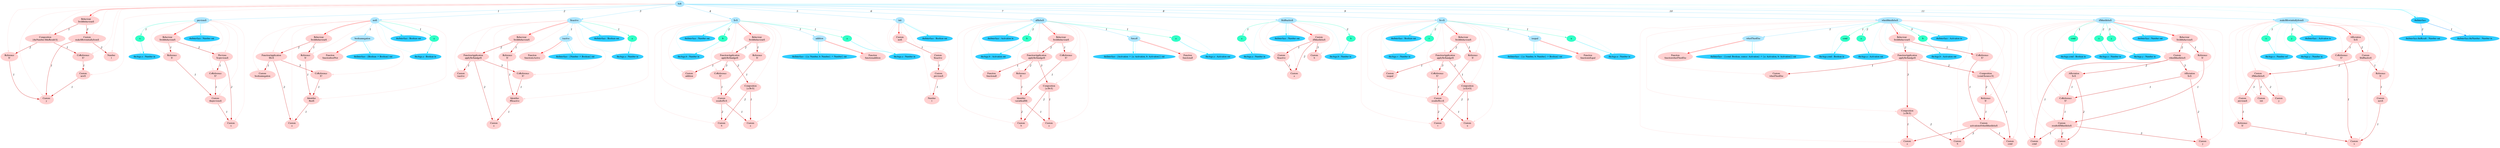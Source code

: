 digraph g{node_8131 [shape="ellipse", style="filled", color="#ffd1d1", fontname="Times", label="Custom
x" ]
node_8136 [shape="ellipse", style="filled", color="#ffd1d1", fontname="Times", label="Custom
theprevious$" ]
node_8141 [shape="ellipse", style="filled", color="#ffd1d1", fontname="Times", label="Reference
$!" ]
node_8145 [shape="ellipse", style="filled", color="#ffd1d1", fontname="Times", label="CoReference
$?" ]
node_8149 [shape="ellipse", style="filled", color="#ffd1d1", fontname="Times", label="Previous
$=previous$" ]
node_8154 [shape="ellipse", style="filled", color="#ffd1d1", fontname="Times", label="Behaviour
$withbehaviour$" ]
node_8159 [shape="ellipse", style="filled", color="#ffd1d1", fontname="Times", label="Function
functionboolNot" ]
node_8162 [shape="ellipse", style="filled", color="#ffd1d1", fontname="Times", label="Custom
a" ]
node_8167 [shape="ellipse", style="filled", color="#ffd1d1", fontname="Times", label="Identifier
#not$" ]
node_8172 [shape="ellipse", style="filled", color="#ffd1d1", fontname="Times", label="Reference
$!" ]
node_8176 [shape="ellipse", style="filled", color="#ffd1d1", fontname="Times", label="Custom
booleannegation" ]
node_8179 [shape="ellipse", style="filled", color="#ffd1d1", fontname="Times", label="CoReference
$?" ]
node_8183 [shape="ellipse", style="filled", color="#ffd1d1", fontname="Times", label="FunctionApplication
$$=$" ]
node_8189 [shape="ellipse", style="filled", color="#ffd1d1", fontname="Times", label="Behaviour
$withbehaviour$" ]
node_8194 [shape="ellipse", style="filled", color="#ffd1d1", fontname="Times", label="Function
functionisActive" ]
node_8197 [shape="ellipse", style="filled", color="#ffd1d1", fontname="Times", label="Custom
a" ]
node_8202 [shape="ellipse", style="filled", color="#ffd1d1", fontname="Times", label="Identifier
#$isactive" ]
node_8207 [shape="ellipse", style="filled", color="#ffd1d1", fontname="Times", label="Reference
$!" ]
node_8211 [shape="ellipse", style="filled", color="#ffd1d1", fontname="Times", label="Custom
isactive" ]
node_8214 [shape="ellipse", style="filled", color="#ffd1d1", fontname="Times", label="CoReference
$?" ]
node_8218 [shape="ellipse", style="filled", color="#ffd1d1", fontname="Times", label="FunctionApplication
apply$to$andget$" ]
node_8224 [shape="ellipse", style="filled", color="#ffd1d1", fontname="Times", label="Behaviour
$withbehaviour$" ]
node_8229 [shape="ellipse", style="filled", color="#ffd1d1", fontname="Times", label="Function
functionaddition" ]
node_8232 [shape="ellipse", style="filled", color="#ffd1d1", fontname="Times", label="Custom
a" ]
node_8237 [shape="ellipse", style="filled", color="#ffd1d1", fontname="Times", label="Custom
b" ]
node_8242 [shape="ellipse", style="filled", color="#ffd1d1", fontname="Times", label="Custom
resultof$+$" ]
node_8248 [shape="ellipse", style="filled", color="#ffd1d1", fontname="Times", label="Reference
$!" ]
node_8252 [shape="ellipse", style="filled", color="#ffd1d1", fontname="Times", label="Custom
addition" ]
node_8255 [shape="ellipse", style="filled", color="#ffd1d1", fontname="Times", label="Composition
{a:$b:$}" ]
node_8260 [shape="ellipse", style="filled", color="#ffd1d1", fontname="Times", label="CoReference
$?" ]
node_8264 [shape="ellipse", style="filled", color="#ffd1d1", fontname="Times", label="FunctionApplication
apply$to$andget$" ]
node_8270 [shape="ellipse", style="filled", color="#ffd1d1", fontname="Times", label="Behaviour
$withbehaviour$" ]
node_8275 [shape="ellipse", style="filled", color="#ffd1d1", fontname="Times", label="Number
1" ]
node_8278 [shape="ellipse", style="filled", color="#ffd1d1", fontname="Times", label="Custom
previous$" ]
node_8282 [shape="ellipse", style="filled", color="#ffd1d1", fontname="Times", label="Custom
$isactive" ]
node_8286 [shape="ellipse", style="filled", color="#ffd1d1", fontname="Times", label="Custom
not$" ]
node_8290 [shape="ellipse", style="filled", color="#ffd1d1", fontname="Times", label="Function
functionall" ]
node_8293 [shape="ellipse", style="filled", color="#ffd1d1", fontname="Times", label="Custom
a" ]
node_8298 [shape="ellipse", style="filled", color="#ffd1d1", fontname="Times", label="Custom
b" ]
node_8303 [shape="ellipse", style="filled", color="#ffd1d1", fontname="Times", label="Identifier
variableall$$" ]
node_8309 [shape="ellipse", style="filled", color="#ffd1d1", fontname="Times", label="CoReference
$?" ]
node_8313 [shape="ellipse", style="filled", color="#ffd1d1", fontname="Times", label="Function
functionall" ]
node_8316 [shape="ellipse", style="filled", color="#ffd1d1", fontname="Times", label="Reference
$!" ]
node_8320 [shape="ellipse", style="filled", color="#ffd1d1", fontname="Times", label="Composition
{a:$b:$}" ]
node_8325 [shape="ellipse", style="filled", color="#ffd1d1", fontname="Times", label="FunctionApplication
apply$to$andget$" ]
node_8331 [shape="ellipse", style="filled", color="#ffd1d1", fontname="Times", label="Behaviour
$withbehaviour$" ]
node_8336 [shape="ellipse", style="filled", color="#ffd1d1", fontname="Times", label="Custom
a" ]
node_8340 [shape="ellipse", style="filled", color="#ffd1d1", fontname="Times", label="Custom
$isactive" ]
node_8344 [shape="ellipse", style="filled", color="#ffd1d1", fontname="Times", label="Custom
b" ]
node_8347 [shape="ellipse", style="filled", color="#ffd1d1", fontname="Times", label="Custom
if$then$else$" ]
node_8353 [shape="ellipse", style="filled", color="#ffd1d1", fontname="Times", label="Function
functionisEqual" ]
node_8356 [shape="ellipse", style="filled", color="#ffd1d1", fontname="Times", label="Custom
u" ]
node_8361 [shape="ellipse", style="filled", color="#ffd1d1", fontname="Times", label="Custom
v" ]
node_8366 [shape="ellipse", style="filled", color="#ffd1d1", fontname="Times", label="Custom
resultof$==$" ]
node_8372 [shape="ellipse", style="filled", color="#ffd1d1", fontname="Times", label="Reference
$!" ]
node_8376 [shape="ellipse", style="filled", color="#ffd1d1", fontname="Times", label="Custom
isequal" ]
node_8379 [shape="ellipse", style="filled", color="#ffd1d1", fontname="Times", label="Composition
{a:$,b:$}" ]
node_8384 [shape="ellipse", style="filled", color="#ffd1d1", fontname="Times", label="CoReference
$?" ]
node_8388 [shape="ellipse", style="filled", color="#ffd1d1", fontname="Times", label="FunctionApplication
apply$to$andget$" ]
node_8394 [shape="ellipse", style="filled", color="#ffd1d1", fontname="Times", label="Behaviour
$withbehaviour$" ]
node_8399 [shape="ellipse", style="filled", color="#ffd1d1", fontname="Times", label="Function
functionwhenThenElse" ]
node_8402 [shape="ellipse", style="filled", color="#ffd1d1", fontname="Times", label="Custom
cond" ]
node_8407 [shape="ellipse", style="filled", color="#ffd1d1", fontname="Times", label="Custom
a" ]
node_8412 [shape="ellipse", style="filled", color="#ffd1d1", fontname="Times", label="Custom
b" ]
node_8417 [shape="ellipse", style="filled", color="#ffd1d1", fontname="Times", label="Custom
activationofwhen$then$else$" ]
node_8424 [shape="ellipse", style="filled", color="#ffd1d1", fontname="Times", label="CoReference
$?" ]
node_8428 [shape="ellipse", style="filled", color="#ffd1d1", fontname="Times", label="Custom
whenThenElse" ]
node_8431 [shape="ellipse", style="filled", color="#ffd1d1", fontname="Times", label="Reference
$!" ]
node_8435 [shape="ellipse", style="filled", color="#ffd1d1", fontname="Times", label="Composition
{cond:$source:$}" ]
node_8440 [shape="ellipse", style="filled", color="#ffd1d1", fontname="Times", label="Composition
{a:$b:$}" ]
node_8445 [shape="ellipse", style="filled", color="#ffd1d1", fontname="Times", label="FunctionApplication
apply$to$andget$" ]
node_8451 [shape="ellipse", style="filled", color="#ffd1d1", fontname="Times", label="Behaviour
$withbehaviour$" ]
node_8456 [shape="ellipse", style="filled", color="#ffd1d1", fontname="Times", label="Custom
cond" ]
node_8462 [shape="ellipse", style="filled", color="#ffd1d1", fontname="Times", label="Custom
x" ]
node_8468 [shape="ellipse", style="filled", color="#ffd1d1", fontname="Times", label="Custom
y" ]
node_8474 [shape="ellipse", style="filled", color="#ffd1d1", fontname="Times", label="Custom
resultofif$then$else$" ]
node_8482 [shape="ellipse", style="filled", color="#ffd1d1", fontname="Times", label="Reference
$!" ]
node_8486 [shape="ellipse", style="filled", color="#ffd1d1", fontname="Times", label="CoReference
$?" ]
node_8491 [shape="ellipse", style="filled", color="#ffd1d1", fontname="Times", label="Affectation
$=$" ]
node_8496 [shape="ellipse", style="filled", color="#ffd1d1", fontname="Times", label="Affectation
$=$" ]
node_8501 [shape="ellipse", style="filled", color="#ffd1d1", fontname="Times", label="Custom
when$then$else$" ]
node_8507 [shape="ellipse", style="filled", color="#ffd1d1", fontname="Times", label="Behaviour
$withbehaviour$" ]
node_8512 [shape="ellipse", style="filled", color="#ffd1d1", fontname="Times", label="Custom
x" ]
node_8517 [shape="ellipse", style="filled", color="#ffd1d1", fontname="Times", label="CoReference
$?" ]
node_8521 [shape="ellipse", style="filled", color="#ffd1d1", fontname="Times", label="Custom
new$" ]
node_8525 [shape="ellipse", style="filled", color="#ffd1d1", fontname="Times", label="Reference
$!" ]
node_8529 [shape="ellipse", style="filled", color="#ffd1d1", fontname="Times", label="Custom
init" ]
node_8532 [shape="ellipse", style="filled", color="#ffd1d1", fontname="Times", label="Custom
y" ]
node_8535 [shape="ellipse", style="filled", color="#ffd1d1", fontname="Times", label="Reference
$!" ]
node_8539 [shape="ellipse", style="filled", color="#ffd1d1", fontname="Times", label="Custom
previous$" ]
node_8543 [shape="ellipse", style="filled", color="#ffd1d1", fontname="Times", label="Custom
if$then$else$" ]
node_8549 [shape="ellipse", style="filled", color="#ffd1d1", fontname="Times", label="Custom
$fallbackto$" ]
node_8554 [shape="ellipse", style="filled", color="#ffd1d1", fontname="Times", label="Affectation
$=$" ]
node_8559 [shape="ellipse", style="filled", color="#ffd1d1", fontname="Times", label="Custom
y" ]
node_8564 [shape="ellipse", style="filled", color="#ffd1d1", fontname="Times", label="Custom
new$" ]
node_8568 [shape="ellipse", style="filled", color="#ffd1d1", fontname="Times", label="CoReference
$?" ]
node_8572 [shape="ellipse", style="filled", color="#ffd1d1", fontname="Times", label="Reference
$!" ]
node_8576 [shape="ellipse", style="filled", color="#ffd1d1", fontname="Times", label="Composition
{theNumber:$theResult:$}" ]
node_8581 [shape="ellipse", style="filled", color="#ffd1d1", fontname="Times", label="Number
1" ]
node_8584 [shape="ellipse", style="filled", color="#ffd1d1", fontname="Times", label="Custom
make$flowinitiallyfrom$" ]
node_8589 [shape="ellipse", style="filled", color="#ffd1d1", fontname="Times", label="Behaviour
$withbehaviour$" ]
node_7494 [shape="ellipse", style="filled", color="#afe7ff", fontname="Times", label="bob" ]
node_7495 [shape="ellipse", style="filled", color="#afe7ff", fontname="Times", label="previous$" ]
node_7531 [shape="ellipse", style="filled", color="#afe7ff", fontname="Times", label="not$" ]
node_7532 [shape="ellipse", style="filled", color="#afe7ff", fontname="Times", label="booleannegation" ]
node_7578 [shape="ellipse", style="filled", color="#afe7ff", fontname="Times", label="$isactive" ]
node_7579 [shape="ellipse", style="filled", color="#afe7ff", fontname="Times", label="isactive" ]
node_7625 [shape="ellipse", style="filled", color="#afe7ff", fontname="Times", label="$+$" ]
node_7626 [shape="ellipse", style="filled", color="#afe7ff", fontname="Times", label="addition" ]
node_7689 [shape="ellipse", style="filled", color="#afe7ff", fontname="Times", label="init" ]
node_7705 [shape="ellipse", style="filled", color="#afe7ff", fontname="Times", label="all$else$" ]
node_7706 [shape="ellipse", style="filled", color="#afe7ff", fontname="Times", label="funcall" ]
node_7769 [shape="ellipse", style="filled", color="#afe7ff", fontname="Times", label="$fallbackto$" ]
node_7798 [shape="ellipse", style="filled", color="#afe7ff", fontname="Times", label="$==$" ]
node_7799 [shape="ellipse", style="filled", color="#afe7ff", fontname="Times", label="isequal" ]
node_7862 [shape="ellipse", style="filled", color="#afe7ff", fontname="Times", label="when$then$else$" ]
node_7863 [shape="ellipse", style="filled", color="#afe7ff", fontname="Times", label="whenThenElse" ]
node_7943 [shape="ellipse", style="filled", color="#afe7ff", fontname="Times", label="if$then$else$" ]
node_8028 [shape="ellipse", style="filled", color="#afe7ff", fontname="Times", label="make$flowinitiallyfrom$" ]
node_7496 [shape="ellipse", style="filled", color="#2fffc7", fontname="Times", label="x" ]
node_7540 [shape="ellipse", style="filled", color="#2fffc7", fontname="Times", label="a" ]
node_7587 [shape="ellipse", style="filled", color="#2fffc7", fontname="Times", label="a" ]
node_7634 [shape="ellipse", style="filled", color="#2fffc7", fontname="Times", label="a" ]
node_7638 [shape="ellipse", style="filled", color="#2fffc7", fontname="Times", label="b" ]
node_7714 [shape="ellipse", style="filled", color="#2fffc7", fontname="Times", label="a" ]
node_7718 [shape="ellipse", style="filled", color="#2fffc7", fontname="Times", label="b" ]
node_7770 [shape="ellipse", style="filled", color="#2fffc7", fontname="Times", label="a" ]
node_7774 [shape="ellipse", style="filled", color="#2fffc7", fontname="Times", label="b" ]
node_7807 [shape="ellipse", style="filled", color="#2fffc7", fontname="Times", label="u" ]
node_7811 [shape="ellipse", style="filled", color="#2fffc7", fontname="Times", label="v" ]
node_7871 [shape="ellipse", style="filled", color="#2fffc7", fontname="Times", label="cond" ]
node_7875 [shape="ellipse", style="filled", color="#2fffc7", fontname="Times", label="a" ]
node_7879 [shape="ellipse", style="filled", color="#2fffc7", fontname="Times", label="b" ]
node_7944 [shape="ellipse", style="filled", color="#2fffc7", fontname="Times", label="cond" ]
node_7948 [shape="ellipse", style="filled", color="#2fffc7", fontname="Times", label="x" ]
node_7952 [shape="ellipse", style="filled", color="#2fffc7", fontname="Times", label="y" ]
node_8029 [shape="ellipse", style="filled", color="#2fffc7", fontname="Times", label="x" ]
node_8033 [shape="ellipse", style="filled", color="#2fffc7", fontname="Times", label="y" ]
node_7497 [shape="ellipse", style="filled", color="#2fcdff", fontname="Times", label="theArgs.x : Number in" ]
node_7501 [shape="ellipse", style="filled", color="#2fcdff", fontname="Times", label="theInterface : Number out" ]
node_7533 [shape="ellipse", style="filled", color="#2fcdff", fontname="Times", label="theInterface : {Boolean -> Boolean} out" ]
node_7541 [shape="ellipse", style="filled", color="#2fcdff", fontname="Times", label="theArgs.a : Boolean in" ]
node_7545 [shape="ellipse", style="filled", color="#2fcdff", fontname="Times", label="theInterface : Boolean out" ]
node_7580 [shape="ellipse", style="filled", color="#2fcdff", fontname="Times", label="theInterface : {Number -> Boolean} out" ]
node_7588 [shape="ellipse", style="filled", color="#2fcdff", fontname="Times", label="theArgs.a : Number in" ]
node_7592 [shape="ellipse", style="filled", color="#2fcdff", fontname="Times", label="theInterface : Boolean out" ]
node_7627 [shape="ellipse", style="filled", color="#2fcdff", fontname="Times", label="theInterface : {{a: Number, b: Number} -> Number} out" ]
node_7635 [shape="ellipse", style="filled", color="#2fcdff", fontname="Times", label="theArgs.a : Number in" ]
node_7639 [shape="ellipse", style="filled", color="#2fcdff", fontname="Times", label="theArgs.b : Number in" ]
node_7644 [shape="ellipse", style="filled", color="#2fcdff", fontname="Times", label="theInterface : Number out" ]
node_7690 [shape="ellipse", style="filled", color="#2fcdff", fontname="Times", label="theInterface : Boolean out" ]
node_7707 [shape="ellipse", style="filled", color="#2fcdff", fontname="Times", label="theInterface : {Activation -> {a: Activation, b: Activation}} out" ]
node_7715 [shape="ellipse", style="filled", color="#2fcdff", fontname="Times", label="theArgs.a : Activation out" ]
node_7719 [shape="ellipse", style="filled", color="#2fcdff", fontname="Times", label="theArgs.b : Activation out" ]
node_7724 [shape="ellipse", style="filled", color="#2fcdff", fontname="Times", label="theInterface : Activation in" ]
node_7771 [shape="ellipse", style="filled", color="#2fcdff", fontname="Times", label="theArgs.a : Number in" ]
node_7775 [shape="ellipse", style="filled", color="#2fcdff", fontname="Times", label="theArgs.b : Number in" ]
node_7780 [shape="ellipse", style="filled", color="#2fcdff", fontname="Times", label="theInterface : Number out" ]
node_7800 [shape="ellipse", style="filled", color="#2fcdff", fontname="Times", label="theInterface : {{a: Number, b: Number} -> Boolean} out" ]
node_7808 [shape="ellipse", style="filled", color="#2fcdff", fontname="Times", label="theArgs.u : Number in" ]
node_7812 [shape="ellipse", style="filled", color="#2fcdff", fontname="Times", label="theArgs.v : Number in" ]
node_7817 [shape="ellipse", style="filled", color="#2fcdff", fontname="Times", label="theInterface : Boolean out" ]
node_7864 [shape="ellipse", style="filled", color="#2fcdff", fontname="Times", label="theInterface : {{cond: Boolean, source: Activation} -> {a: Activation, b: Activation}} out" ]
node_7872 [shape="ellipse", style="filled", color="#2fcdff", fontname="Times", label="theArgs.cond : Boolean in" ]
node_7876 [shape="ellipse", style="filled", color="#2fcdff", fontname="Times", label="theArgs.a : Activation out" ]
node_7880 [shape="ellipse", style="filled", color="#2fcdff", fontname="Times", label="theArgs.b : Activation out" ]
node_7886 [shape="ellipse", style="filled", color="#2fcdff", fontname="Times", label="theInterface : Activation in" ]
node_7945 [shape="ellipse", style="filled", color="#2fcdff", fontname="Times", label="theArgs.cond : Boolean in" ]
node_7949 [shape="ellipse", style="filled", color="#2fcdff", fontname="Times", label="theArgs.x : Number in" ]
node_7953 [shape="ellipse", style="filled", color="#2fcdff", fontname="Times", label="theArgs.y : Number in" ]
node_7959 [shape="ellipse", style="filled", color="#2fcdff", fontname="Times", label="theInterface : Number out" ]
node_8030 [shape="ellipse", style="filled", color="#2fcdff", fontname="Times", label="theArgs.x : Number ref" ]
node_8034 [shape="ellipse", style="filled", color="#2fcdff", fontname="Times", label="theArgs.y : Number in" ]
node_8039 [shape="ellipse", style="filled", color="#2fcdff", fontname="Times", label="theInterface : Activation in" ]
node_8092 [shape="ellipse", style="filled", color="#2fcdff", fontname="Times", label="theInterface" ]
node_8093 [shape="ellipse", style="filled", color="#2fcdff", fontname="Times", label="theInterface.theNumber : Number in" ]
node_8095 [shape="ellipse", style="filled", color="#2fcdff", fontname="Times", label="theInterface.theResult : Number out" ]
node_8136 -> node_8131 [dir=forward, arrowHead=normal, fontname="Times-Italic", arrowsize=1, color="#d00000", label="1",  headlabel="", taillabel="" ]
node_8141 -> node_8136 [dir=forward, arrowHead=normal, fontname="Times-Italic", arrowsize=1, color="#d00000", label="1",  headlabel="", taillabel="" ]
node_8145 -> node_8136 [dir=forward, arrowHead=normal, fontname="Times-Italic", arrowsize=1, color="#d00000", label="1",  headlabel="", taillabel="" ]
node_8149 -> node_8131 [dir=forward, arrowHead=normal, fontname="Times-Italic", arrowsize=1, color="#d00000", label="2",  headlabel="", taillabel="" ]
node_8149 -> node_8145 [dir=forward, arrowHead=normal, fontname="Times-Italic", arrowsize=1, color="#d00000", label="1",  headlabel="", taillabel="" ]
node_8154 -> node_8141 [dir=forward, arrowHead=normal, fontname="Times-Italic", arrowsize=1, color="#d00000", label="1",  headlabel="", taillabel="" ]
node_8154 -> node_8149 [dir=forward, arrowHead=normal, fontname="Times-Italic", arrowsize=1, color="#d00000", label="2",  headlabel="", taillabel="" ]
node_8167 -> node_8162 [dir=forward, arrowHead=normal, fontname="Times-Italic", arrowsize=1, color="#d00000", label="1",  headlabel="", taillabel="" ]
node_8172 -> node_8167 [dir=forward, arrowHead=normal, fontname="Times-Italic", arrowsize=1, color="#d00000", label="1",  headlabel="", taillabel="" ]
node_8179 -> node_8167 [dir=forward, arrowHead=normal, fontname="Times-Italic", arrowsize=1, color="#d00000", label="1",  headlabel="", taillabel="" ]
node_8183 -> node_8162 [dir=forward, arrowHead=normal, fontname="Times-Italic", arrowsize=1, color="#d00000", label="2",  headlabel="", taillabel="" ]
node_8183 -> node_8176 [dir=forward, arrowHead=normal, fontname="Times-Italic", arrowsize=1, color="#d00000", label="1",  headlabel="", taillabel="" ]
node_8183 -> node_8179 [dir=forward, arrowHead=normal, fontname="Times-Italic", arrowsize=1, color="#d00000", label="3",  headlabel="", taillabel="" ]
node_8189 -> node_8172 [dir=forward, arrowHead=normal, fontname="Times-Italic", arrowsize=1, color="#d00000", label="1",  headlabel="", taillabel="" ]
node_8189 -> node_8183 [dir=forward, arrowHead=normal, fontname="Times-Italic", arrowsize=1, color="#d00000", label="2",  headlabel="", taillabel="" ]
node_8202 -> node_8197 [dir=forward, arrowHead=normal, fontname="Times-Italic", arrowsize=1, color="#d00000", label="1",  headlabel="", taillabel="" ]
node_8207 -> node_8202 [dir=forward, arrowHead=normal, fontname="Times-Italic", arrowsize=1, color="#d00000", label="1",  headlabel="", taillabel="" ]
node_8214 -> node_8202 [dir=forward, arrowHead=normal, fontname="Times-Italic", arrowsize=1, color="#d00000", label="1",  headlabel="", taillabel="" ]
node_8218 -> node_8197 [dir=forward, arrowHead=normal, fontname="Times-Italic", arrowsize=1, color="#d00000", label="2",  headlabel="", taillabel="" ]
node_8218 -> node_8211 [dir=forward, arrowHead=normal, fontname="Times-Italic", arrowsize=1, color="#d00000", label="1",  headlabel="", taillabel="" ]
node_8218 -> node_8214 [dir=forward, arrowHead=normal, fontname="Times-Italic", arrowsize=1, color="#d00000", label="3",  headlabel="", taillabel="" ]
node_8224 -> node_8207 [dir=forward, arrowHead=normal, fontname="Times-Italic", arrowsize=1, color="#d00000", label="1",  headlabel="", taillabel="" ]
node_8224 -> node_8218 [dir=forward, arrowHead=normal, fontname="Times-Italic", arrowsize=1, color="#d00000", label="2",  headlabel="", taillabel="" ]
node_8242 -> node_8232 [dir=forward, arrowHead=normal, fontname="Times-Italic", arrowsize=1, color="#d00000", label="1",  headlabel="", taillabel="" ]
node_8242 -> node_8237 [dir=forward, arrowHead=normal, fontname="Times-Italic", arrowsize=1, color="#d00000", label="2",  headlabel="", taillabel="" ]
node_8248 -> node_8242 [dir=forward, arrowHead=normal, fontname="Times-Italic", arrowsize=1, color="#d00000", label="1",  headlabel="", taillabel="" ]
node_8255 -> node_8232 [dir=forward, arrowHead=normal, fontname="Times-Italic", arrowsize=1, color="#d00000", label="1",  headlabel="", taillabel="" ]
node_8255 -> node_8237 [dir=forward, arrowHead=normal, fontname="Times-Italic", arrowsize=1, color="#d00000", label="2",  headlabel="", taillabel="" ]
node_8260 -> node_8242 [dir=forward, arrowHead=normal, fontname="Times-Italic", arrowsize=1, color="#d00000", label="1",  headlabel="", taillabel="" ]
node_8264 -> node_8252 [dir=forward, arrowHead=normal, fontname="Times-Italic", arrowsize=1, color="#d00000", label="1",  headlabel="", taillabel="" ]
node_8264 -> node_8255 [dir=forward, arrowHead=normal, fontname="Times-Italic", arrowsize=1, color="#d00000", label="2",  headlabel="", taillabel="" ]
node_8264 -> node_8260 [dir=forward, arrowHead=normal, fontname="Times-Italic", arrowsize=1, color="#d00000", label="3",  headlabel="", taillabel="" ]
node_8270 -> node_8248 [dir=forward, arrowHead=normal, fontname="Times-Italic", arrowsize=1, color="#d00000", label="1",  headlabel="", taillabel="" ]
node_8270 -> node_8264 [dir=forward, arrowHead=normal, fontname="Times-Italic", arrowsize=1, color="#d00000", label="2",  headlabel="", taillabel="" ]
node_8278 -> node_8275 [dir=forward, arrowHead=normal, fontname="Times-Italic", arrowsize=1, color="#d00000", label="1",  headlabel="", taillabel="" ]
node_8282 -> node_8278 [dir=forward, arrowHead=normal, fontname="Times-Italic", arrowsize=1, color="#d00000", label="1",  headlabel="", taillabel="" ]
node_8286 -> node_8282 [dir=forward, arrowHead=normal, fontname="Times-Italic", arrowsize=1, color="#d00000", label="1",  headlabel="", taillabel="" ]
node_8303 -> node_8293 [dir=forward, arrowHead=normal, fontname="Times-Italic", arrowsize=1, color="#d00000", label="1",  headlabel="", taillabel="" ]
node_8303 -> node_8298 [dir=forward, arrowHead=normal, fontname="Times-Italic", arrowsize=1, color="#d00000", label="2",  headlabel="", taillabel="" ]
node_8309 -> node_8303 [dir=forward, arrowHead=normal, fontname="Times-Italic", arrowsize=1, color="#d00000", label="1",  headlabel="", taillabel="" ]
node_8316 -> node_8303 [dir=forward, arrowHead=normal, fontname="Times-Italic", arrowsize=1, color="#d00000", label="1",  headlabel="", taillabel="" ]
node_8320 -> node_8293 [dir=forward, arrowHead=normal, fontname="Times-Italic", arrowsize=1, color="#d00000", label="1",  headlabel="", taillabel="" ]
node_8320 -> node_8298 [dir=forward, arrowHead=normal, fontname="Times-Italic", arrowsize=1, color="#d00000", label="2",  headlabel="", taillabel="" ]
node_8325 -> node_8313 [dir=forward, arrowHead=normal, fontname="Times-Italic", arrowsize=1, color="#d00000", label="1",  headlabel="", taillabel="" ]
node_8325 -> node_8316 [dir=forward, arrowHead=normal, fontname="Times-Italic", arrowsize=1, color="#d00000", label="2",  headlabel="", taillabel="" ]
node_8325 -> node_8320 [dir=forward, arrowHead=normal, fontname="Times-Italic", arrowsize=1, color="#d00000", label="3",  headlabel="", taillabel="" ]
node_8331 -> node_8309 [dir=forward, arrowHead=normal, fontname="Times-Italic", arrowsize=1, color="#d00000", label="1",  headlabel="", taillabel="" ]
node_8331 -> node_8325 [dir=forward, arrowHead=normal, fontname="Times-Italic", arrowsize=1, color="#d00000", label="2",  headlabel="", taillabel="" ]
node_8340 -> node_8336 [dir=forward, arrowHead=normal, fontname="Times-Italic", arrowsize=1, color="#d00000", label="1",  headlabel="", taillabel="" ]
node_8347 -> node_8336 [dir=forward, arrowHead=normal, fontname="Times-Italic", arrowsize=1, color="#d00000", label="2",  headlabel="", taillabel="" ]
node_8347 -> node_8340 [dir=forward, arrowHead=normal, fontname="Times-Italic", arrowsize=1, color="#d00000", label="1",  headlabel="", taillabel="" ]
node_8347 -> node_8344 [dir=forward, arrowHead=normal, fontname="Times-Italic", arrowsize=1, color="#d00000", label="3",  headlabel="", taillabel="" ]
node_8366 -> node_8356 [dir=forward, arrowHead=normal, fontname="Times-Italic", arrowsize=1, color="#d00000", label="1",  headlabel="", taillabel="" ]
node_8366 -> node_8361 [dir=forward, arrowHead=normal, fontname="Times-Italic", arrowsize=1, color="#d00000", label="2",  headlabel="", taillabel="" ]
node_8372 -> node_8366 [dir=forward, arrowHead=normal, fontname="Times-Italic", arrowsize=1, color="#d00000", label="1",  headlabel="", taillabel="" ]
node_8379 -> node_8356 [dir=forward, arrowHead=normal, fontname="Times-Italic", arrowsize=1, color="#d00000", label="1",  headlabel="", taillabel="" ]
node_8379 -> node_8361 [dir=forward, arrowHead=normal, fontname="Times-Italic", arrowsize=1, color="#d00000", label="2",  headlabel="", taillabel="" ]
node_8384 -> node_8366 [dir=forward, arrowHead=normal, fontname="Times-Italic", arrowsize=1, color="#d00000", label="1",  headlabel="", taillabel="" ]
node_8388 -> node_8376 [dir=forward, arrowHead=normal, fontname="Times-Italic", arrowsize=1, color="#d00000", label="1",  headlabel="", taillabel="" ]
node_8388 -> node_8379 [dir=forward, arrowHead=normal, fontname="Times-Italic", arrowsize=1, color="#d00000", label="2",  headlabel="", taillabel="" ]
node_8388 -> node_8384 [dir=forward, arrowHead=normal, fontname="Times-Italic", arrowsize=1, color="#d00000", label="3",  headlabel="", taillabel="" ]
node_8394 -> node_8372 [dir=forward, arrowHead=normal, fontname="Times-Italic", arrowsize=1, color="#d00000", label="1",  headlabel="", taillabel="" ]
node_8394 -> node_8388 [dir=forward, arrowHead=normal, fontname="Times-Italic", arrowsize=1, color="#d00000", label="2",  headlabel="", taillabel="" ]
node_8417 -> node_8402 [dir=forward, arrowHead=normal, fontname="Times-Italic", arrowsize=1, color="#d00000", label="1",  headlabel="", taillabel="" ]
node_8417 -> node_8407 [dir=forward, arrowHead=normal, fontname="Times-Italic", arrowsize=1, color="#d00000", label="2",  headlabel="", taillabel="" ]
node_8417 -> node_8412 [dir=forward, arrowHead=normal, fontname="Times-Italic", arrowsize=1, color="#d00000", label="3",  headlabel="", taillabel="" ]
node_8424 -> node_8417 [dir=forward, arrowHead=normal, fontname="Times-Italic", arrowsize=1, color="#d00000", label="1",  headlabel="", taillabel="" ]
node_8431 -> node_8417 [dir=forward, arrowHead=normal, fontname="Times-Italic", arrowsize=1, color="#d00000", label="1",  headlabel="", taillabel="" ]
node_8435 -> node_8402 [dir=forward, arrowHead=normal, fontname="Times-Italic", arrowsize=1, color="#d00000", label="1",  headlabel="", taillabel="" ]
node_8435 -> node_8431 [dir=forward, arrowHead=normal, fontname="Times-Italic", arrowsize=1, color="#d00000", label="2",  headlabel="", taillabel="" ]
node_8440 -> node_8407 [dir=forward, arrowHead=normal, fontname="Times-Italic", arrowsize=1, color="#d00000", label="1",  headlabel="", taillabel="" ]
node_8440 -> node_8412 [dir=forward, arrowHead=normal, fontname="Times-Italic", arrowsize=1, color="#d00000", label="2",  headlabel="", taillabel="" ]
node_8445 -> node_8428 [dir=forward, arrowHead=normal, fontname="Times-Italic", arrowsize=1, color="#d00000", label="1",  headlabel="", taillabel="" ]
node_8445 -> node_8435 [dir=forward, arrowHead=normal, fontname="Times-Italic", arrowsize=1, color="#d00000", label="2",  headlabel="", taillabel="" ]
node_8445 -> node_8440 [dir=forward, arrowHead=normal, fontname="Times-Italic", arrowsize=1, color="#d00000", label="3",  headlabel="", taillabel="" ]
node_8451 -> node_8424 [dir=forward, arrowHead=normal, fontname="Times-Italic", arrowsize=1, color="#d00000", label="1",  headlabel="", taillabel="" ]
node_8451 -> node_8445 [dir=forward, arrowHead=normal, fontname="Times-Italic", arrowsize=1, color="#d00000", label="2",  headlabel="", taillabel="" ]
node_8474 -> node_8456 [dir=forward, arrowHead=normal, fontname="Times-Italic", arrowsize=1, color="#d00000", label="1",  headlabel="", taillabel="" ]
node_8474 -> node_8462 [dir=forward, arrowHead=normal, fontname="Times-Italic", arrowsize=1, color="#d00000", label="2",  headlabel="", taillabel="" ]
node_8474 -> node_8468 [dir=forward, arrowHead=normal, fontname="Times-Italic", arrowsize=1, color="#d00000", label="3",  headlabel="", taillabel="" ]
node_8482 -> node_8474 [dir=forward, arrowHead=normal, fontname="Times-Italic", arrowsize=1, color="#d00000", label="1",  headlabel="", taillabel="" ]
node_8486 -> node_8474 [dir=forward, arrowHead=normal, fontname="Times-Italic", arrowsize=1, color="#d00000", label="1",  headlabel="", taillabel="" ]
node_8491 -> node_8462 [dir=forward, arrowHead=normal, fontname="Times-Italic", arrowsize=1, color="#d00000", label="2",  headlabel="", taillabel="" ]
node_8491 -> node_8486 [dir=forward, arrowHead=normal, fontname="Times-Italic", arrowsize=1, color="#d00000", label="1",  headlabel="", taillabel="" ]
node_8496 -> node_8468 [dir=forward, arrowHead=normal, fontname="Times-Italic", arrowsize=1, color="#d00000", label="2",  headlabel="", taillabel="" ]
node_8496 -> node_8486 [dir=forward, arrowHead=normal, fontname="Times-Italic", arrowsize=1, color="#d00000", label="1",  headlabel="", taillabel="" ]
node_8501 -> node_8456 [dir=forward, arrowHead=normal, fontname="Times-Italic", arrowsize=1, color="#d00000", label="1",  headlabel="", taillabel="" ]
node_8501 -> node_8491 [dir=forward, arrowHead=normal, fontname="Times-Italic", arrowsize=1, color="#d00000", label="2",  headlabel="", taillabel="" ]
node_8501 -> node_8496 [dir=forward, arrowHead=normal, fontname="Times-Italic", arrowsize=1, color="#d00000", label="3",  headlabel="", taillabel="" ]
node_8507 -> node_8482 [dir=forward, arrowHead=normal, fontname="Times-Italic", arrowsize=1, color="#d00000", label="1",  headlabel="", taillabel="" ]
node_8507 -> node_8501 [dir=forward, arrowHead=normal, fontname="Times-Italic", arrowsize=1, color="#d00000", label="2",  headlabel="", taillabel="" ]
node_8517 -> node_8512 [dir=forward, arrowHead=normal, fontname="Times-Italic", arrowsize=1, color="#d00000", label="1",  headlabel="", taillabel="" ]
node_8521 -> node_8512 [dir=forward, arrowHead=normal, fontname="Times-Italic", arrowsize=1, color="#d00000", label="1",  headlabel="", taillabel="" ]
node_8525 -> node_8521 [dir=forward, arrowHead=normal, fontname="Times-Italic", arrowsize=1, color="#d00000", label="1",  headlabel="", taillabel="" ]
node_8535 -> node_8512 [dir=forward, arrowHead=normal, fontname="Times-Italic", arrowsize=1, color="#d00000", label="1",  headlabel="", taillabel="" ]
node_8539 -> node_8535 [dir=forward, arrowHead=normal, fontname="Times-Italic", arrowsize=1, color="#d00000", label="1",  headlabel="", taillabel="" ]
node_8543 -> node_8529 [dir=forward, arrowHead=normal, fontname="Times-Italic", arrowsize=1, color="#d00000", label="1",  headlabel="", taillabel="" ]
node_8543 -> node_8532 [dir=forward, arrowHead=normal, fontname="Times-Italic", arrowsize=1, color="#d00000", label="2",  headlabel="", taillabel="" ]
node_8543 -> node_8539 [dir=forward, arrowHead=normal, fontname="Times-Italic", arrowsize=1, color="#d00000", label="3",  headlabel="", taillabel="" ]
node_8549 -> node_8525 [dir=forward, arrowHead=normal, fontname="Times-Italic", arrowsize=1, color="#d00000", label="1",  headlabel="", taillabel="" ]
node_8549 -> node_8543 [dir=forward, arrowHead=normal, fontname="Times-Italic", arrowsize=1, color="#d00000", label="2",  headlabel="", taillabel="" ]
node_8554 -> node_8517 [dir=forward, arrowHead=normal, fontname="Times-Italic", arrowsize=1, color="#d00000", label="1",  headlabel="", taillabel="" ]
node_8554 -> node_8549 [dir=forward, arrowHead=normal, fontname="Times-Italic", arrowsize=1, color="#d00000", label="2",  headlabel="", taillabel="" ]
node_8564 -> node_8559 [dir=forward, arrowHead=normal, fontname="Times-Italic", arrowsize=1, color="#d00000", label="1",  headlabel="", taillabel="" ]
node_8568 -> node_8564 [dir=forward, arrowHead=normal, fontname="Times-Italic", arrowsize=1, color="#d00000", label="1",  headlabel="", taillabel="" ]
node_8572 -> node_8559 [dir=forward, arrowHead=normal, fontname="Times-Italic", arrowsize=1, color="#d00000", label="1",  headlabel="", taillabel="" ]
node_8576 -> node_8568 [dir=forward, arrowHead=normal, fontname="Times-Italic", arrowsize=1, color="#d00000", label="1",  headlabel="", taillabel="" ]
node_8576 -> node_8572 [dir=forward, arrowHead=normal, fontname="Times-Italic", arrowsize=1, color="#d00000", label="2",  headlabel="", taillabel="" ]
node_8584 -> node_8559 [dir=forward, arrowHead=normal, fontname="Times-Italic", arrowsize=1, color="#d00000", label="1",  headlabel="", taillabel="" ]
node_8584 -> node_8581 [dir=forward, arrowHead=normal, fontname="Times-Italic", arrowsize=1, color="#d00000", label="2",  headlabel="", taillabel="" ]
node_8589 -> node_8576 [dir=forward, arrowHead=normal, fontname="Times-Italic", arrowsize=1, color="#d00000", label="1",  headlabel="", taillabel="" ]
node_8589 -> node_8584 [dir=forward, arrowHead=normal, fontname="Times-Italic", arrowsize=1, color="#d00000", label="2",  headlabel="", taillabel="" ]
node_7495 -> node_8154 [dir=forward, arrowHead=normal, fontname="Times-Italic", arrowsize=1, color="#ff0000", label="",  headlabel="", taillabel="" ]
node_7532 -> node_8159 [dir=forward, arrowHead=normal, fontname="Times-Italic", arrowsize=1, color="#ff0000", label="",  headlabel="", taillabel="" ]
node_7531 -> node_8189 [dir=forward, arrowHead=normal, fontname="Times-Italic", arrowsize=1, color="#ff0000", label="",  headlabel="", taillabel="" ]
node_7579 -> node_8194 [dir=forward, arrowHead=normal, fontname="Times-Italic", arrowsize=1, color="#ff0000", label="",  headlabel="", taillabel="" ]
node_7578 -> node_8224 [dir=forward, arrowHead=normal, fontname="Times-Italic", arrowsize=1, color="#ff0000", label="",  headlabel="", taillabel="" ]
node_7626 -> node_8229 [dir=forward, arrowHead=normal, fontname="Times-Italic", arrowsize=1, color="#ff0000", label="",  headlabel="", taillabel="" ]
node_7625 -> node_8270 [dir=forward, arrowHead=normal, fontname="Times-Italic", arrowsize=1, color="#ff0000", label="",  headlabel="", taillabel="" ]
node_7689 -> node_8286 [dir=forward, arrowHead=normal, fontname="Times-Italic", arrowsize=1, color="#ff0000", label="",  headlabel="", taillabel="" ]
node_7706 -> node_8290 [dir=forward, arrowHead=normal, fontname="Times-Italic", arrowsize=1, color="#ff0000", label="",  headlabel="", taillabel="" ]
node_7705 -> node_8331 [dir=forward, arrowHead=normal, fontname="Times-Italic", arrowsize=1, color="#ff0000", label="",  headlabel="", taillabel="" ]
node_7769 -> node_8347 [dir=forward, arrowHead=normal, fontname="Times-Italic", arrowsize=1, color="#ff0000", label="",  headlabel="", taillabel="" ]
node_7799 -> node_8353 [dir=forward, arrowHead=normal, fontname="Times-Italic", arrowsize=1, color="#ff0000", label="",  headlabel="", taillabel="" ]
node_7798 -> node_8394 [dir=forward, arrowHead=normal, fontname="Times-Italic", arrowsize=1, color="#ff0000", label="",  headlabel="", taillabel="" ]
node_7863 -> node_8399 [dir=forward, arrowHead=normal, fontname="Times-Italic", arrowsize=1, color="#ff0000", label="",  headlabel="", taillabel="" ]
node_7862 -> node_8451 [dir=forward, arrowHead=normal, fontname="Times-Italic", arrowsize=1, color="#ff0000", label="",  headlabel="", taillabel="" ]
node_7943 -> node_8507 [dir=forward, arrowHead=normal, fontname="Times-Italic", arrowsize=1, color="#ff0000", label="",  headlabel="", taillabel="" ]
node_8028 -> node_8554 [dir=forward, arrowHead=normal, fontname="Times-Italic", arrowsize=1, color="#ff0000", label="",  headlabel="", taillabel="" ]
node_7494 -> node_8589 [dir=forward, arrowHead=normal, fontname="Times-Italic", arrowsize=1, color="#ff0000", label="",  headlabel="", taillabel="" ]
node_7495 -> node_8131 [dir=forward, arrowHead=normal, fontname="Times-Italic", arrowsize=1, color="#ffd5d5", label="",  headlabel="", taillabel="" ]
node_7495 -> node_8136 [dir=forward, arrowHead=normal, fontname="Times-Italic", arrowsize=1, color="#ffd5d5", label="",  headlabel="", taillabel="" ]
node_7495 -> node_8141 [dir=forward, arrowHead=normal, fontname="Times-Italic", arrowsize=1, color="#ffd5d5", label="",  headlabel="", taillabel="" ]
node_7495 -> node_8145 [dir=forward, arrowHead=normal, fontname="Times-Italic", arrowsize=1, color="#ffd5d5", label="",  headlabel="", taillabel="" ]
node_7495 -> node_8149 [dir=forward, arrowHead=normal, fontname="Times-Italic", arrowsize=1, color="#ffd5d5", label="",  headlabel="", taillabel="" ]
node_7495 -> node_8154 [dir=forward, arrowHead=normal, fontname="Times-Italic", arrowsize=1, color="#ffd5d5", label="",  headlabel="", taillabel="" ]
node_7532 -> node_8159 [dir=forward, arrowHead=normal, fontname="Times-Italic", arrowsize=1, color="#ffd5d5", label="",  headlabel="", taillabel="" ]
node_7531 -> node_8162 [dir=forward, arrowHead=normal, fontname="Times-Italic", arrowsize=1, color="#ffd5d5", label="",  headlabel="", taillabel="" ]
node_7531 -> node_8167 [dir=forward, arrowHead=normal, fontname="Times-Italic", arrowsize=1, color="#ffd5d5", label="",  headlabel="", taillabel="" ]
node_7531 -> node_8172 [dir=forward, arrowHead=normal, fontname="Times-Italic", arrowsize=1, color="#ffd5d5", label="",  headlabel="", taillabel="" ]
node_7531 -> node_8176 [dir=forward, arrowHead=normal, fontname="Times-Italic", arrowsize=1, color="#ffd5d5", label="",  headlabel="", taillabel="" ]
node_7531 -> node_8179 [dir=forward, arrowHead=normal, fontname="Times-Italic", arrowsize=1, color="#ffd5d5", label="",  headlabel="", taillabel="" ]
node_7531 -> node_8183 [dir=forward, arrowHead=normal, fontname="Times-Italic", arrowsize=1, color="#ffd5d5", label="",  headlabel="", taillabel="" ]
node_7531 -> node_8189 [dir=forward, arrowHead=normal, fontname="Times-Italic", arrowsize=1, color="#ffd5d5", label="",  headlabel="", taillabel="" ]
node_7579 -> node_8194 [dir=forward, arrowHead=normal, fontname="Times-Italic", arrowsize=1, color="#ffd5d5", label="",  headlabel="", taillabel="" ]
node_7578 -> node_8197 [dir=forward, arrowHead=normal, fontname="Times-Italic", arrowsize=1, color="#ffd5d5", label="",  headlabel="", taillabel="" ]
node_7578 -> node_8202 [dir=forward, arrowHead=normal, fontname="Times-Italic", arrowsize=1, color="#ffd5d5", label="",  headlabel="", taillabel="" ]
node_7578 -> node_8207 [dir=forward, arrowHead=normal, fontname="Times-Italic", arrowsize=1, color="#ffd5d5", label="",  headlabel="", taillabel="" ]
node_7578 -> node_8211 [dir=forward, arrowHead=normal, fontname="Times-Italic", arrowsize=1, color="#ffd5d5", label="",  headlabel="", taillabel="" ]
node_7578 -> node_8214 [dir=forward, arrowHead=normal, fontname="Times-Italic", arrowsize=1, color="#ffd5d5", label="",  headlabel="", taillabel="" ]
node_7578 -> node_8218 [dir=forward, arrowHead=normal, fontname="Times-Italic", arrowsize=1, color="#ffd5d5", label="",  headlabel="", taillabel="" ]
node_7578 -> node_8224 [dir=forward, arrowHead=normal, fontname="Times-Italic", arrowsize=1, color="#ffd5d5", label="",  headlabel="", taillabel="" ]
node_7626 -> node_8229 [dir=forward, arrowHead=normal, fontname="Times-Italic", arrowsize=1, color="#ffd5d5", label="",  headlabel="", taillabel="" ]
node_7625 -> node_8232 [dir=forward, arrowHead=normal, fontname="Times-Italic", arrowsize=1, color="#ffd5d5", label="",  headlabel="", taillabel="" ]
node_7625 -> node_8237 [dir=forward, arrowHead=normal, fontname="Times-Italic", arrowsize=1, color="#ffd5d5", label="",  headlabel="", taillabel="" ]
node_7625 -> node_8242 [dir=forward, arrowHead=normal, fontname="Times-Italic", arrowsize=1, color="#ffd5d5", label="",  headlabel="", taillabel="" ]
node_7625 -> node_8248 [dir=forward, arrowHead=normal, fontname="Times-Italic", arrowsize=1, color="#ffd5d5", label="",  headlabel="", taillabel="" ]
node_7625 -> node_8252 [dir=forward, arrowHead=normal, fontname="Times-Italic", arrowsize=1, color="#ffd5d5", label="",  headlabel="", taillabel="" ]
node_7625 -> node_8255 [dir=forward, arrowHead=normal, fontname="Times-Italic", arrowsize=1, color="#ffd5d5", label="",  headlabel="", taillabel="" ]
node_7625 -> node_8260 [dir=forward, arrowHead=normal, fontname="Times-Italic", arrowsize=1, color="#ffd5d5", label="",  headlabel="", taillabel="" ]
node_7625 -> node_8264 [dir=forward, arrowHead=normal, fontname="Times-Italic", arrowsize=1, color="#ffd5d5", label="",  headlabel="", taillabel="" ]
node_7625 -> node_8270 [dir=forward, arrowHead=normal, fontname="Times-Italic", arrowsize=1, color="#ffd5d5", label="",  headlabel="", taillabel="" ]
node_7689 -> node_8275 [dir=forward, arrowHead=normal, fontname="Times-Italic", arrowsize=1, color="#ffd5d5", label="",  headlabel="", taillabel="" ]
node_7689 -> node_8278 [dir=forward, arrowHead=normal, fontname="Times-Italic", arrowsize=1, color="#ffd5d5", label="",  headlabel="", taillabel="" ]
node_7689 -> node_8282 [dir=forward, arrowHead=normal, fontname="Times-Italic", arrowsize=1, color="#ffd5d5", label="",  headlabel="", taillabel="" ]
node_7689 -> node_8286 [dir=forward, arrowHead=normal, fontname="Times-Italic", arrowsize=1, color="#ffd5d5", label="",  headlabel="", taillabel="" ]
node_7706 -> node_8290 [dir=forward, arrowHead=normal, fontname="Times-Italic", arrowsize=1, color="#ffd5d5", label="",  headlabel="", taillabel="" ]
node_7705 -> node_8293 [dir=forward, arrowHead=normal, fontname="Times-Italic", arrowsize=1, color="#ffd5d5", label="",  headlabel="", taillabel="" ]
node_7705 -> node_8298 [dir=forward, arrowHead=normal, fontname="Times-Italic", arrowsize=1, color="#ffd5d5", label="",  headlabel="", taillabel="" ]
node_7705 -> node_8303 [dir=forward, arrowHead=normal, fontname="Times-Italic", arrowsize=1, color="#ffd5d5", label="",  headlabel="", taillabel="" ]
node_7705 -> node_8309 [dir=forward, arrowHead=normal, fontname="Times-Italic", arrowsize=1, color="#ffd5d5", label="",  headlabel="", taillabel="" ]
node_7705 -> node_8313 [dir=forward, arrowHead=normal, fontname="Times-Italic", arrowsize=1, color="#ffd5d5", label="",  headlabel="", taillabel="" ]
node_7705 -> node_8316 [dir=forward, arrowHead=normal, fontname="Times-Italic", arrowsize=1, color="#ffd5d5", label="",  headlabel="", taillabel="" ]
node_7705 -> node_8320 [dir=forward, arrowHead=normal, fontname="Times-Italic", arrowsize=1, color="#ffd5d5", label="",  headlabel="", taillabel="" ]
node_7705 -> node_8325 [dir=forward, arrowHead=normal, fontname="Times-Italic", arrowsize=1, color="#ffd5d5", label="",  headlabel="", taillabel="" ]
node_7705 -> node_8331 [dir=forward, arrowHead=normal, fontname="Times-Italic", arrowsize=1, color="#ffd5d5", label="",  headlabel="", taillabel="" ]
node_7769 -> node_8336 [dir=forward, arrowHead=normal, fontname="Times-Italic", arrowsize=1, color="#ffd5d5", label="",  headlabel="", taillabel="" ]
node_7769 -> node_8340 [dir=forward, arrowHead=normal, fontname="Times-Italic", arrowsize=1, color="#ffd5d5", label="",  headlabel="", taillabel="" ]
node_7769 -> node_8344 [dir=forward, arrowHead=normal, fontname="Times-Italic", arrowsize=1, color="#ffd5d5", label="",  headlabel="", taillabel="" ]
node_7769 -> node_8347 [dir=forward, arrowHead=normal, fontname="Times-Italic", arrowsize=1, color="#ffd5d5", label="",  headlabel="", taillabel="" ]
node_7799 -> node_8353 [dir=forward, arrowHead=normal, fontname="Times-Italic", arrowsize=1, color="#ffd5d5", label="",  headlabel="", taillabel="" ]
node_7798 -> node_8356 [dir=forward, arrowHead=normal, fontname="Times-Italic", arrowsize=1, color="#ffd5d5", label="",  headlabel="", taillabel="" ]
node_7798 -> node_8361 [dir=forward, arrowHead=normal, fontname="Times-Italic", arrowsize=1, color="#ffd5d5", label="",  headlabel="", taillabel="" ]
node_7798 -> node_8366 [dir=forward, arrowHead=normal, fontname="Times-Italic", arrowsize=1, color="#ffd5d5", label="",  headlabel="", taillabel="" ]
node_7798 -> node_8372 [dir=forward, arrowHead=normal, fontname="Times-Italic", arrowsize=1, color="#ffd5d5", label="",  headlabel="", taillabel="" ]
node_7798 -> node_8376 [dir=forward, arrowHead=normal, fontname="Times-Italic", arrowsize=1, color="#ffd5d5", label="",  headlabel="", taillabel="" ]
node_7798 -> node_8379 [dir=forward, arrowHead=normal, fontname="Times-Italic", arrowsize=1, color="#ffd5d5", label="",  headlabel="", taillabel="" ]
node_7798 -> node_8384 [dir=forward, arrowHead=normal, fontname="Times-Italic", arrowsize=1, color="#ffd5d5", label="",  headlabel="", taillabel="" ]
node_7798 -> node_8388 [dir=forward, arrowHead=normal, fontname="Times-Italic", arrowsize=1, color="#ffd5d5", label="",  headlabel="", taillabel="" ]
node_7798 -> node_8394 [dir=forward, arrowHead=normal, fontname="Times-Italic", arrowsize=1, color="#ffd5d5", label="",  headlabel="", taillabel="" ]
node_7863 -> node_8399 [dir=forward, arrowHead=normal, fontname="Times-Italic", arrowsize=1, color="#ffd5d5", label="",  headlabel="", taillabel="" ]
node_7862 -> node_8402 [dir=forward, arrowHead=normal, fontname="Times-Italic", arrowsize=1, color="#ffd5d5", label="",  headlabel="", taillabel="" ]
node_7862 -> node_8407 [dir=forward, arrowHead=normal, fontname="Times-Italic", arrowsize=1, color="#ffd5d5", label="",  headlabel="", taillabel="" ]
node_7862 -> node_8412 [dir=forward, arrowHead=normal, fontname="Times-Italic", arrowsize=1, color="#ffd5d5", label="",  headlabel="", taillabel="" ]
node_7862 -> node_8417 [dir=forward, arrowHead=normal, fontname="Times-Italic", arrowsize=1, color="#ffd5d5", label="",  headlabel="", taillabel="" ]
node_7862 -> node_8424 [dir=forward, arrowHead=normal, fontname="Times-Italic", arrowsize=1, color="#ffd5d5", label="",  headlabel="", taillabel="" ]
node_7862 -> node_8428 [dir=forward, arrowHead=normal, fontname="Times-Italic", arrowsize=1, color="#ffd5d5", label="",  headlabel="", taillabel="" ]
node_7862 -> node_8431 [dir=forward, arrowHead=normal, fontname="Times-Italic", arrowsize=1, color="#ffd5d5", label="",  headlabel="", taillabel="" ]
node_7862 -> node_8435 [dir=forward, arrowHead=normal, fontname="Times-Italic", arrowsize=1, color="#ffd5d5", label="",  headlabel="", taillabel="" ]
node_7862 -> node_8440 [dir=forward, arrowHead=normal, fontname="Times-Italic", arrowsize=1, color="#ffd5d5", label="",  headlabel="", taillabel="" ]
node_7862 -> node_8445 [dir=forward, arrowHead=normal, fontname="Times-Italic", arrowsize=1, color="#ffd5d5", label="",  headlabel="", taillabel="" ]
node_7862 -> node_8451 [dir=forward, arrowHead=normal, fontname="Times-Italic", arrowsize=1, color="#ffd5d5", label="",  headlabel="", taillabel="" ]
node_7943 -> node_8456 [dir=forward, arrowHead=normal, fontname="Times-Italic", arrowsize=1, color="#ffd5d5", label="",  headlabel="", taillabel="" ]
node_7943 -> node_8462 [dir=forward, arrowHead=normal, fontname="Times-Italic", arrowsize=1, color="#ffd5d5", label="",  headlabel="", taillabel="" ]
node_7943 -> node_8468 [dir=forward, arrowHead=normal, fontname="Times-Italic", arrowsize=1, color="#ffd5d5", label="",  headlabel="", taillabel="" ]
node_7943 -> node_8474 [dir=forward, arrowHead=normal, fontname="Times-Italic", arrowsize=1, color="#ffd5d5", label="",  headlabel="", taillabel="" ]
node_7943 -> node_8482 [dir=forward, arrowHead=normal, fontname="Times-Italic", arrowsize=1, color="#ffd5d5", label="",  headlabel="", taillabel="" ]
node_7943 -> node_8486 [dir=forward, arrowHead=normal, fontname="Times-Italic", arrowsize=1, color="#ffd5d5", label="",  headlabel="", taillabel="" ]
node_7943 -> node_8491 [dir=forward, arrowHead=normal, fontname="Times-Italic", arrowsize=1, color="#ffd5d5", label="",  headlabel="", taillabel="" ]
node_7943 -> node_8496 [dir=forward, arrowHead=normal, fontname="Times-Italic", arrowsize=1, color="#ffd5d5", label="",  headlabel="", taillabel="" ]
node_7943 -> node_8501 [dir=forward, arrowHead=normal, fontname="Times-Italic", arrowsize=1, color="#ffd5d5", label="",  headlabel="", taillabel="" ]
node_7943 -> node_8507 [dir=forward, arrowHead=normal, fontname="Times-Italic", arrowsize=1, color="#ffd5d5", label="",  headlabel="", taillabel="" ]
node_8028 -> node_8512 [dir=forward, arrowHead=normal, fontname="Times-Italic", arrowsize=1, color="#ffd5d5", label="",  headlabel="", taillabel="" ]
node_8028 -> node_8517 [dir=forward, arrowHead=normal, fontname="Times-Italic", arrowsize=1, color="#ffd5d5", label="",  headlabel="", taillabel="" ]
node_8028 -> node_8521 [dir=forward, arrowHead=normal, fontname="Times-Italic", arrowsize=1, color="#ffd5d5", label="",  headlabel="", taillabel="" ]
node_8028 -> node_8525 [dir=forward, arrowHead=normal, fontname="Times-Italic", arrowsize=1, color="#ffd5d5", label="",  headlabel="", taillabel="" ]
node_8028 -> node_8529 [dir=forward, arrowHead=normal, fontname="Times-Italic", arrowsize=1, color="#ffd5d5", label="",  headlabel="", taillabel="" ]
node_8028 -> node_8532 [dir=forward, arrowHead=normal, fontname="Times-Italic", arrowsize=1, color="#ffd5d5", label="",  headlabel="", taillabel="" ]
node_8028 -> node_8535 [dir=forward, arrowHead=normal, fontname="Times-Italic", arrowsize=1, color="#ffd5d5", label="",  headlabel="", taillabel="" ]
node_8028 -> node_8539 [dir=forward, arrowHead=normal, fontname="Times-Italic", arrowsize=1, color="#ffd5d5", label="",  headlabel="", taillabel="" ]
node_8028 -> node_8543 [dir=forward, arrowHead=normal, fontname="Times-Italic", arrowsize=1, color="#ffd5d5", label="",  headlabel="", taillabel="" ]
node_8028 -> node_8549 [dir=forward, arrowHead=normal, fontname="Times-Italic", arrowsize=1, color="#ffd5d5", label="",  headlabel="", taillabel="" ]
node_8028 -> node_8554 [dir=forward, arrowHead=normal, fontname="Times-Italic", arrowsize=1, color="#ffd5d5", label="",  headlabel="", taillabel="" ]
node_7494 -> node_8559 [dir=forward, arrowHead=normal, fontname="Times-Italic", arrowsize=1, color="#ffd5d5", label="",  headlabel="", taillabel="" ]
node_7494 -> node_8564 [dir=forward, arrowHead=normal, fontname="Times-Italic", arrowsize=1, color="#ffd5d5", label="",  headlabel="", taillabel="" ]
node_7494 -> node_8568 [dir=forward, arrowHead=normal, fontname="Times-Italic", arrowsize=1, color="#ffd5d5", label="",  headlabel="", taillabel="" ]
node_7494 -> node_8572 [dir=forward, arrowHead=normal, fontname="Times-Italic", arrowsize=1, color="#ffd5d5", label="",  headlabel="", taillabel="" ]
node_7494 -> node_8576 [dir=forward, arrowHead=normal, fontname="Times-Italic", arrowsize=1, color="#ffd5d5", label="",  headlabel="", taillabel="" ]
node_7494 -> node_8581 [dir=forward, arrowHead=normal, fontname="Times-Italic", arrowsize=1, color="#ffd5d5", label="",  headlabel="", taillabel="" ]
node_7494 -> node_8584 [dir=forward, arrowHead=normal, fontname="Times-Italic", arrowsize=1, color="#ffd5d5", label="",  headlabel="", taillabel="" ]
node_7494 -> node_8589 [dir=forward, arrowHead=normal, fontname="Times-Italic", arrowsize=1, color="#ffd5d5", label="",  headlabel="", taillabel="" ]
node_7495 -> node_7496 [dir=forward, arrowHead=normal, fontname="Times-Italic", arrowsize=1, color="#2fffc7", label="1",  headlabel="", taillabel="" ]
node_7531 -> node_7540 [dir=forward, arrowHead=normal, fontname="Times-Italic", arrowsize=1, color="#2fffc7", label="1",  headlabel="", taillabel="" ]
node_7578 -> node_7587 [dir=forward, arrowHead=normal, fontname="Times-Italic", arrowsize=1, color="#2fffc7", label="1",  headlabel="", taillabel="" ]
node_7625 -> node_7634 [dir=forward, arrowHead=normal, fontname="Times-Italic", arrowsize=1, color="#2fffc7", label="1",  headlabel="", taillabel="" ]
node_7625 -> node_7638 [dir=forward, arrowHead=normal, fontname="Times-Italic", arrowsize=1, color="#2fffc7", label="2",  headlabel="", taillabel="" ]
node_7705 -> node_7714 [dir=forward, arrowHead=normal, fontname="Times-Italic", arrowsize=1, color="#2fffc7", label="1",  headlabel="", taillabel="" ]
node_7705 -> node_7718 [dir=forward, arrowHead=normal, fontname="Times-Italic", arrowsize=1, color="#2fffc7", label="2",  headlabel="", taillabel="" ]
node_7769 -> node_7770 [dir=forward, arrowHead=normal, fontname="Times-Italic", arrowsize=1, color="#2fffc7", label="1",  headlabel="", taillabel="" ]
node_7769 -> node_7774 [dir=forward, arrowHead=normal, fontname="Times-Italic", arrowsize=1, color="#2fffc7", label="2",  headlabel="", taillabel="" ]
node_7798 -> node_7807 [dir=forward, arrowHead=normal, fontname="Times-Italic", arrowsize=1, color="#2fffc7", label="1",  headlabel="", taillabel="" ]
node_7798 -> node_7811 [dir=forward, arrowHead=normal, fontname="Times-Italic", arrowsize=1, color="#2fffc7", label="2",  headlabel="", taillabel="" ]
node_7862 -> node_7871 [dir=forward, arrowHead=normal, fontname="Times-Italic", arrowsize=1, color="#2fffc7", label="1",  headlabel="", taillabel="" ]
node_7862 -> node_7875 [dir=forward, arrowHead=normal, fontname="Times-Italic", arrowsize=1, color="#2fffc7", label="2",  headlabel="", taillabel="" ]
node_7862 -> node_7879 [dir=forward, arrowHead=normal, fontname="Times-Italic", arrowsize=1, color="#2fffc7", label="3",  headlabel="", taillabel="" ]
node_7943 -> node_7944 [dir=forward, arrowHead=normal, fontname="Times-Italic", arrowsize=1, color="#2fffc7", label="1",  headlabel="", taillabel="" ]
node_7943 -> node_7948 [dir=forward, arrowHead=normal, fontname="Times-Italic", arrowsize=1, color="#2fffc7", label="2",  headlabel="", taillabel="" ]
node_7943 -> node_7952 [dir=forward, arrowHead=normal, fontname="Times-Italic", arrowsize=1, color="#2fffc7", label="3",  headlabel="", taillabel="" ]
node_8028 -> node_8029 [dir=forward, arrowHead=normal, fontname="Times-Italic", arrowsize=1, color="#2fffc7", label="1",  headlabel="", taillabel="" ]
node_8028 -> node_8033 [dir=forward, arrowHead=normal, fontname="Times-Italic", arrowsize=1, color="#2fffc7", label="2",  headlabel="", taillabel="" ]
node_7496 -> node_7497 [dir=forward, arrowHead=normal, fontname="Times-Italic", arrowsize=1, color="#00e8ff", label="",  headlabel="", taillabel="" ]
node_7540 -> node_7541 [dir=forward, arrowHead=normal, fontname="Times-Italic", arrowsize=1, color="#00e8ff", label="",  headlabel="", taillabel="" ]
node_7587 -> node_7588 [dir=forward, arrowHead=normal, fontname="Times-Italic", arrowsize=1, color="#00e8ff", label="",  headlabel="", taillabel="" ]
node_7634 -> node_7635 [dir=forward, arrowHead=normal, fontname="Times-Italic", arrowsize=1, color="#00e8ff", label="",  headlabel="", taillabel="" ]
node_7638 -> node_7639 [dir=forward, arrowHead=normal, fontname="Times-Italic", arrowsize=1, color="#00e8ff", label="",  headlabel="", taillabel="" ]
node_7714 -> node_7715 [dir=forward, arrowHead=normal, fontname="Times-Italic", arrowsize=1, color="#00e8ff", label="",  headlabel="", taillabel="" ]
node_7718 -> node_7719 [dir=forward, arrowHead=normal, fontname="Times-Italic", arrowsize=1, color="#00e8ff", label="",  headlabel="", taillabel="" ]
node_7770 -> node_7771 [dir=forward, arrowHead=normal, fontname="Times-Italic", arrowsize=1, color="#00e8ff", label="",  headlabel="", taillabel="" ]
node_7774 -> node_7775 [dir=forward, arrowHead=normal, fontname="Times-Italic", arrowsize=1, color="#00e8ff", label="",  headlabel="", taillabel="" ]
node_7807 -> node_7808 [dir=forward, arrowHead=normal, fontname="Times-Italic", arrowsize=1, color="#00e8ff", label="",  headlabel="", taillabel="" ]
node_7811 -> node_7812 [dir=forward, arrowHead=normal, fontname="Times-Italic", arrowsize=1, color="#00e8ff", label="",  headlabel="", taillabel="" ]
node_7871 -> node_7872 [dir=forward, arrowHead=normal, fontname="Times-Italic", arrowsize=1, color="#00e8ff", label="",  headlabel="", taillabel="" ]
node_7875 -> node_7876 [dir=forward, arrowHead=normal, fontname="Times-Italic", arrowsize=1, color="#00e8ff", label="",  headlabel="", taillabel="" ]
node_7879 -> node_7880 [dir=forward, arrowHead=normal, fontname="Times-Italic", arrowsize=1, color="#00e8ff", label="",  headlabel="", taillabel="" ]
node_7944 -> node_7945 [dir=forward, arrowHead=normal, fontname="Times-Italic", arrowsize=1, color="#00e8ff", label="",  headlabel="", taillabel="" ]
node_7948 -> node_7949 [dir=forward, arrowHead=normal, fontname="Times-Italic", arrowsize=1, color="#00e8ff", label="",  headlabel="", taillabel="" ]
node_7952 -> node_7953 [dir=forward, arrowHead=normal, fontname="Times-Italic", arrowsize=1, color="#00e8ff", label="",  headlabel="", taillabel="" ]
node_8029 -> node_8030 [dir=forward, arrowHead=normal, fontname="Times-Italic", arrowsize=1, color="#00e8ff", label="",  headlabel="", taillabel="" ]
node_8033 -> node_8034 [dir=forward, arrowHead=normal, fontname="Times-Italic", arrowsize=1, color="#00e8ff", label="",  headlabel="", taillabel="" ]
node_7495 -> node_7501 [dir=forward, arrowHead=normal, fontname="Times-Italic", arrowsize=1, color="#00e8ff", label="",  headlabel="", taillabel="" ]
node_7532 -> node_7533 [dir=forward, arrowHead=normal, fontname="Times-Italic", arrowsize=1, color="#00e8ff", label="",  headlabel="", taillabel="" ]
node_7531 -> node_7545 [dir=forward, arrowHead=normal, fontname="Times-Italic", arrowsize=1, color="#00e8ff", label="",  headlabel="", taillabel="" ]
node_7579 -> node_7580 [dir=forward, arrowHead=normal, fontname="Times-Italic", arrowsize=1, color="#00e8ff", label="",  headlabel="", taillabel="" ]
node_7578 -> node_7592 [dir=forward, arrowHead=normal, fontname="Times-Italic", arrowsize=1, color="#00e8ff", label="",  headlabel="", taillabel="" ]
node_7626 -> node_7627 [dir=forward, arrowHead=normal, fontname="Times-Italic", arrowsize=1, color="#00e8ff", label="",  headlabel="", taillabel="" ]
node_7625 -> node_7644 [dir=forward, arrowHead=normal, fontname="Times-Italic", arrowsize=1, color="#00e8ff", label="",  headlabel="", taillabel="" ]
node_7689 -> node_7690 [dir=forward, arrowHead=normal, fontname="Times-Italic", arrowsize=1, color="#00e8ff", label="",  headlabel="", taillabel="" ]
node_7706 -> node_7707 [dir=forward, arrowHead=normal, fontname="Times-Italic", arrowsize=1, color="#00e8ff", label="",  headlabel="", taillabel="" ]
node_7705 -> node_7724 [dir=forward, arrowHead=normal, fontname="Times-Italic", arrowsize=1, color="#00e8ff", label="",  headlabel="", taillabel="" ]
node_7769 -> node_7780 [dir=forward, arrowHead=normal, fontname="Times-Italic", arrowsize=1, color="#00e8ff", label="",  headlabel="", taillabel="" ]
node_7799 -> node_7800 [dir=forward, arrowHead=normal, fontname="Times-Italic", arrowsize=1, color="#00e8ff", label="",  headlabel="", taillabel="" ]
node_7798 -> node_7817 [dir=forward, arrowHead=normal, fontname="Times-Italic", arrowsize=1, color="#00e8ff", label="",  headlabel="", taillabel="" ]
node_7863 -> node_7864 [dir=forward, arrowHead=normal, fontname="Times-Italic", arrowsize=1, color="#00e8ff", label="",  headlabel="", taillabel="" ]
node_7862 -> node_7886 [dir=forward, arrowHead=normal, fontname="Times-Italic", arrowsize=1, color="#00e8ff", label="",  headlabel="", taillabel="" ]
node_7943 -> node_7959 [dir=forward, arrowHead=normal, fontname="Times-Italic", arrowsize=1, color="#00e8ff", label="",  headlabel="", taillabel="" ]
node_8028 -> node_8039 [dir=forward, arrowHead=normal, fontname="Times-Italic", arrowsize=1, color="#00e8ff", label="",  headlabel="", taillabel="" ]
node_7494 -> node_8092 [dir=forward, arrowHead=normal, fontname="Times-Italic", arrowsize=1, color="#00e8ff", label="",  headlabel="", taillabel="" ]
node_7495 -> node_7497 [dir=forward, arrowHead=normal, fontname="Times-Italic", arrowsize=1, color="#bef9ff", label="",  headlabel="", taillabel="" ]
node_7495 -> node_7501 [dir=forward, arrowHead=normal, fontname="Times-Italic", arrowsize=1, color="#bef9ff", label="",  headlabel="", taillabel="" ]
node_7532 -> node_7533 [dir=forward, arrowHead=normal, fontname="Times-Italic", arrowsize=1, color="#bef9ff", label="",  headlabel="", taillabel="" ]
node_7531 -> node_7541 [dir=forward, arrowHead=normal, fontname="Times-Italic", arrowsize=1, color="#bef9ff", label="",  headlabel="", taillabel="" ]
node_7531 -> node_7545 [dir=forward, arrowHead=normal, fontname="Times-Italic", arrowsize=1, color="#bef9ff", label="",  headlabel="", taillabel="" ]
node_7579 -> node_7580 [dir=forward, arrowHead=normal, fontname="Times-Italic", arrowsize=1, color="#bef9ff", label="",  headlabel="", taillabel="" ]
node_7578 -> node_7588 [dir=forward, arrowHead=normal, fontname="Times-Italic", arrowsize=1, color="#bef9ff", label="",  headlabel="", taillabel="" ]
node_7578 -> node_7592 [dir=forward, arrowHead=normal, fontname="Times-Italic", arrowsize=1, color="#bef9ff", label="",  headlabel="", taillabel="" ]
node_7626 -> node_7627 [dir=forward, arrowHead=normal, fontname="Times-Italic", arrowsize=1, color="#bef9ff", label="",  headlabel="", taillabel="" ]
node_7625 -> node_7635 [dir=forward, arrowHead=normal, fontname="Times-Italic", arrowsize=1, color="#bef9ff", label="",  headlabel="", taillabel="" ]
node_7625 -> node_7639 [dir=forward, arrowHead=normal, fontname="Times-Italic", arrowsize=1, color="#bef9ff", label="",  headlabel="", taillabel="" ]
node_7625 -> node_7644 [dir=forward, arrowHead=normal, fontname="Times-Italic", arrowsize=1, color="#bef9ff", label="",  headlabel="", taillabel="" ]
node_7689 -> node_7690 [dir=forward, arrowHead=normal, fontname="Times-Italic", arrowsize=1, color="#bef9ff", label="",  headlabel="", taillabel="" ]
node_7706 -> node_7707 [dir=forward, arrowHead=normal, fontname="Times-Italic", arrowsize=1, color="#bef9ff", label="",  headlabel="", taillabel="" ]
node_7705 -> node_7715 [dir=forward, arrowHead=normal, fontname="Times-Italic", arrowsize=1, color="#bef9ff", label="",  headlabel="", taillabel="" ]
node_7705 -> node_7719 [dir=forward, arrowHead=normal, fontname="Times-Italic", arrowsize=1, color="#bef9ff", label="",  headlabel="", taillabel="" ]
node_7705 -> node_7724 [dir=forward, arrowHead=normal, fontname="Times-Italic", arrowsize=1, color="#bef9ff", label="",  headlabel="", taillabel="" ]
node_7769 -> node_7771 [dir=forward, arrowHead=normal, fontname="Times-Italic", arrowsize=1, color="#bef9ff", label="",  headlabel="", taillabel="" ]
node_7769 -> node_7775 [dir=forward, arrowHead=normal, fontname="Times-Italic", arrowsize=1, color="#bef9ff", label="",  headlabel="", taillabel="" ]
node_7769 -> node_7780 [dir=forward, arrowHead=normal, fontname="Times-Italic", arrowsize=1, color="#bef9ff", label="",  headlabel="", taillabel="" ]
node_7799 -> node_7800 [dir=forward, arrowHead=normal, fontname="Times-Italic", arrowsize=1, color="#bef9ff", label="",  headlabel="", taillabel="" ]
node_7798 -> node_7808 [dir=forward, arrowHead=normal, fontname="Times-Italic", arrowsize=1, color="#bef9ff", label="",  headlabel="", taillabel="" ]
node_7798 -> node_7812 [dir=forward, arrowHead=normal, fontname="Times-Italic", arrowsize=1, color="#bef9ff", label="",  headlabel="", taillabel="" ]
node_7798 -> node_7817 [dir=forward, arrowHead=normal, fontname="Times-Italic", arrowsize=1, color="#bef9ff", label="",  headlabel="", taillabel="" ]
node_7863 -> node_7864 [dir=forward, arrowHead=normal, fontname="Times-Italic", arrowsize=1, color="#bef9ff", label="",  headlabel="", taillabel="" ]
node_7862 -> node_7872 [dir=forward, arrowHead=normal, fontname="Times-Italic", arrowsize=1, color="#bef9ff", label="",  headlabel="", taillabel="" ]
node_7862 -> node_7876 [dir=forward, arrowHead=normal, fontname="Times-Italic", arrowsize=1, color="#bef9ff", label="",  headlabel="", taillabel="" ]
node_7862 -> node_7880 [dir=forward, arrowHead=normal, fontname="Times-Italic", arrowsize=1, color="#bef9ff", label="",  headlabel="", taillabel="" ]
node_7862 -> node_7886 [dir=forward, arrowHead=normal, fontname="Times-Italic", arrowsize=1, color="#bef9ff", label="",  headlabel="", taillabel="" ]
node_7943 -> node_7945 [dir=forward, arrowHead=normal, fontname="Times-Italic", arrowsize=1, color="#bef9ff", label="",  headlabel="", taillabel="" ]
node_7943 -> node_7949 [dir=forward, arrowHead=normal, fontname="Times-Italic", arrowsize=1, color="#bef9ff", label="",  headlabel="", taillabel="" ]
node_7943 -> node_7953 [dir=forward, arrowHead=normal, fontname="Times-Italic", arrowsize=1, color="#bef9ff", label="",  headlabel="", taillabel="" ]
node_7943 -> node_7959 [dir=forward, arrowHead=normal, fontname="Times-Italic", arrowsize=1, color="#bef9ff", label="",  headlabel="", taillabel="" ]
node_8028 -> node_8030 [dir=forward, arrowHead=normal, fontname="Times-Italic", arrowsize=1, color="#bef9ff", label="",  headlabel="", taillabel="" ]
node_8028 -> node_8034 [dir=forward, arrowHead=normal, fontname="Times-Italic", arrowsize=1, color="#bef9ff", label="",  headlabel="", taillabel="" ]
node_8028 -> node_8039 [dir=forward, arrowHead=normal, fontname="Times-Italic", arrowsize=1, color="#bef9ff", label="",  headlabel="", taillabel="" ]
node_7494 -> node_8093 [dir=forward, arrowHead=normal, fontname="Times-Italic", arrowsize=1, color="#bef9ff", label="",  headlabel="", taillabel="" ]
node_7494 -> node_8095 [dir=forward, arrowHead=normal, fontname="Times-Italic", arrowsize=1, color="#bef9ff", label="",  headlabel="", taillabel="" ]
node_7494 -> node_8092 [dir=forward, arrowHead=normal, fontname="Times-Italic", arrowsize=1, color="#bef9ff", label="",  headlabel="", taillabel="" ]
node_8092 -> node_8093 [dir=forward, arrowHead=normal, fontname="Times-Italic", arrowsize=1, color="#008cff", label="1",  headlabel="", taillabel="" ]
node_8092 -> node_8095 [dir=forward, arrowHead=normal, fontname="Times-Italic", arrowsize=1, color="#008cff", label="2",  headlabel="", taillabel="" ]
node_7531 -> node_7532 [dir=forward, arrowHead=normal, fontname="Times-Italic", arrowsize=1, color="#81ddff", label="1",  headlabel="", taillabel="" ]
node_7578 -> node_7579 [dir=forward, arrowHead=normal, fontname="Times-Italic", arrowsize=1, color="#81ddff", label="1",  headlabel="", taillabel="" ]
node_7625 -> node_7626 [dir=forward, arrowHead=normal, fontname="Times-Italic", arrowsize=1, color="#81ddff", label="1",  headlabel="", taillabel="" ]
node_7705 -> node_7706 [dir=forward, arrowHead=normal, fontname="Times-Italic", arrowsize=1, color="#81ddff", label="1",  headlabel="", taillabel="" ]
node_7798 -> node_7799 [dir=forward, arrowHead=normal, fontname="Times-Italic", arrowsize=1, color="#81ddff", label="1",  headlabel="", taillabel="" ]
node_7862 -> node_7863 [dir=forward, arrowHead=normal, fontname="Times-Italic", arrowsize=1, color="#81ddff", label="1",  headlabel="", taillabel="" ]
node_7494 -> node_7495 [dir=forward, arrowHead=normal, fontname="Times-Italic", arrowsize=1, color="#81ddff", label="1",  headlabel="", taillabel="" ]
node_7494 -> node_7531 [dir=forward, arrowHead=normal, fontname="Times-Italic", arrowsize=1, color="#81ddff", label="2",  headlabel="", taillabel="" ]
node_7494 -> node_7578 [dir=forward, arrowHead=normal, fontname="Times-Italic", arrowsize=1, color="#81ddff", label="3",  headlabel="", taillabel="" ]
node_7494 -> node_7625 [dir=forward, arrowHead=normal, fontname="Times-Italic", arrowsize=1, color="#81ddff", label="4",  headlabel="", taillabel="" ]
node_7494 -> node_7689 [dir=forward, arrowHead=normal, fontname="Times-Italic", arrowsize=1, color="#81ddff", label="5",  headlabel="", taillabel="" ]
node_7494 -> node_7705 [dir=forward, arrowHead=normal, fontname="Times-Italic", arrowsize=1, color="#81ddff", label="6",  headlabel="", taillabel="" ]
node_7494 -> node_7769 [dir=forward, arrowHead=normal, fontname="Times-Italic", arrowsize=1, color="#81ddff", label="7",  headlabel="", taillabel="" ]
node_7494 -> node_7798 [dir=forward, arrowHead=normal, fontname="Times-Italic", arrowsize=1, color="#81ddff", label="8",  headlabel="", taillabel="" ]
node_7494 -> node_7862 [dir=forward, arrowHead=normal, fontname="Times-Italic", arrowsize=1, color="#81ddff", label="9",  headlabel="", taillabel="" ]
node_7494 -> node_7943 [dir=forward, arrowHead=normal, fontname="Times-Italic", arrowsize=1, color="#81ddff", label="10",  headlabel="", taillabel="" ]
node_7494 -> node_8028 [dir=forward, arrowHead=normal, fontname="Times-Italic", arrowsize=1, color="#81ddff", label="11",  headlabel="", taillabel="" ]
}